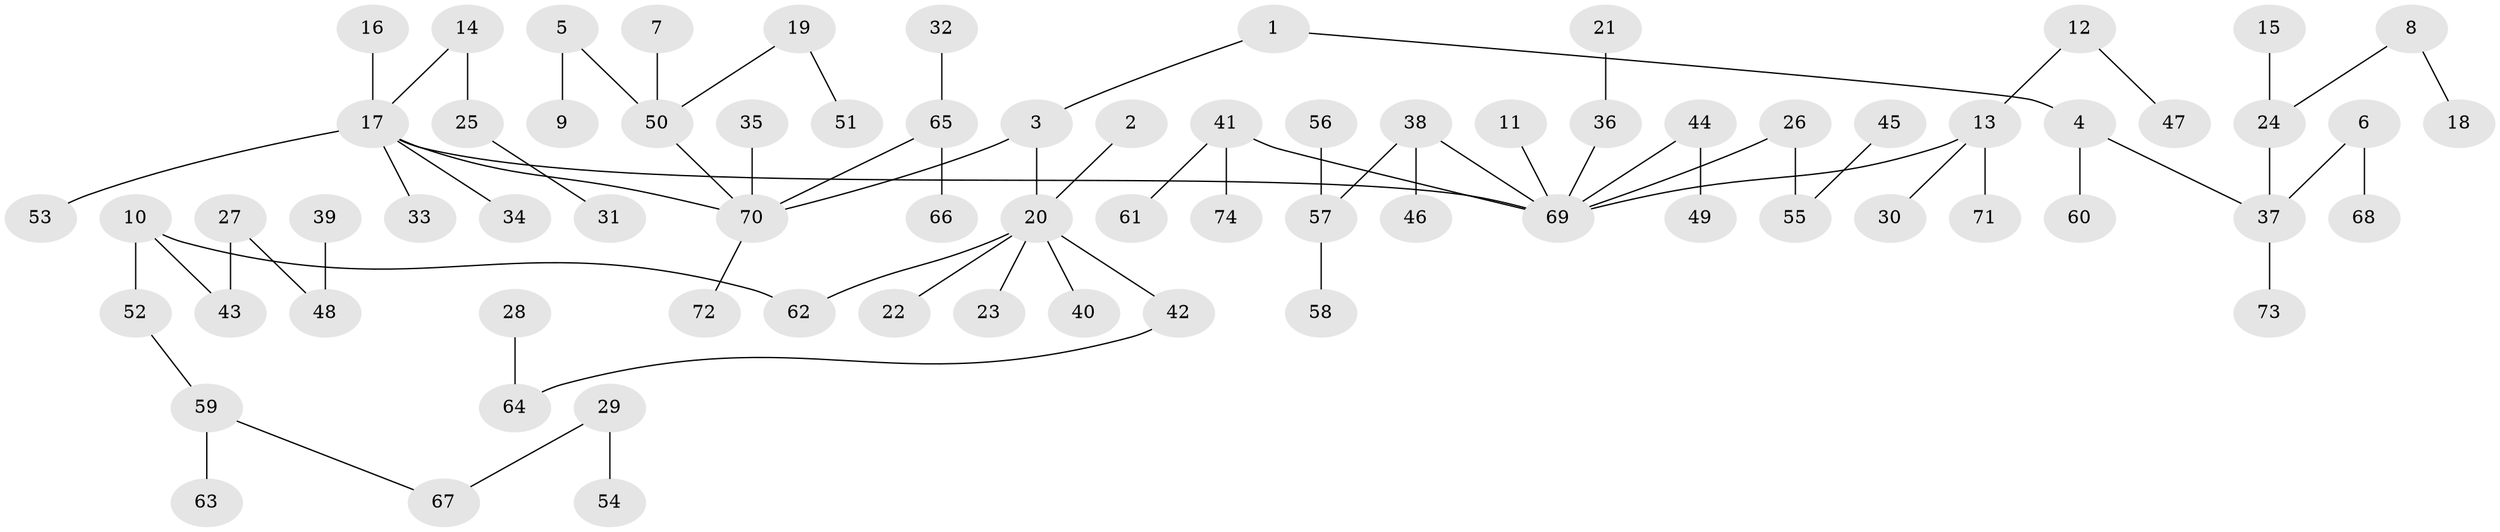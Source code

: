 // original degree distribution, {7: 0.008333333333333333, 4: 0.06666666666666667, 2: 0.21666666666666667, 8: 0.016666666666666666, 3: 0.11666666666666667, 5: 0.025, 1: 0.5416666666666666, 9: 0.008333333333333333}
// Generated by graph-tools (version 1.1) at 2025/37/03/04/25 23:37:16]
// undirected, 74 vertices, 73 edges
graph export_dot {
  node [color=gray90,style=filled];
  1;
  2;
  3;
  4;
  5;
  6;
  7;
  8;
  9;
  10;
  11;
  12;
  13;
  14;
  15;
  16;
  17;
  18;
  19;
  20;
  21;
  22;
  23;
  24;
  25;
  26;
  27;
  28;
  29;
  30;
  31;
  32;
  33;
  34;
  35;
  36;
  37;
  38;
  39;
  40;
  41;
  42;
  43;
  44;
  45;
  46;
  47;
  48;
  49;
  50;
  51;
  52;
  53;
  54;
  55;
  56;
  57;
  58;
  59;
  60;
  61;
  62;
  63;
  64;
  65;
  66;
  67;
  68;
  69;
  70;
  71;
  72;
  73;
  74;
  1 -- 3 [weight=1.0];
  1 -- 4 [weight=1.0];
  2 -- 20 [weight=1.0];
  3 -- 20 [weight=1.0];
  3 -- 70 [weight=1.0];
  4 -- 37 [weight=1.0];
  4 -- 60 [weight=1.0];
  5 -- 9 [weight=1.0];
  5 -- 50 [weight=1.0];
  6 -- 37 [weight=1.0];
  6 -- 68 [weight=1.0];
  7 -- 50 [weight=1.0];
  8 -- 18 [weight=1.0];
  8 -- 24 [weight=1.0];
  10 -- 43 [weight=1.0];
  10 -- 52 [weight=1.0];
  10 -- 62 [weight=1.0];
  11 -- 69 [weight=1.0];
  12 -- 13 [weight=1.0];
  12 -- 47 [weight=1.0];
  13 -- 30 [weight=1.0];
  13 -- 69 [weight=1.0];
  13 -- 71 [weight=1.0];
  14 -- 17 [weight=1.0];
  14 -- 25 [weight=1.0];
  15 -- 24 [weight=1.0];
  16 -- 17 [weight=1.0];
  17 -- 33 [weight=1.0];
  17 -- 34 [weight=1.0];
  17 -- 53 [weight=1.0];
  17 -- 69 [weight=1.0];
  17 -- 70 [weight=1.0];
  19 -- 50 [weight=1.0];
  19 -- 51 [weight=1.0];
  20 -- 22 [weight=1.0];
  20 -- 23 [weight=1.0];
  20 -- 40 [weight=1.0];
  20 -- 42 [weight=1.0];
  20 -- 62 [weight=1.0];
  21 -- 36 [weight=1.0];
  24 -- 37 [weight=1.0];
  25 -- 31 [weight=1.0];
  26 -- 55 [weight=1.0];
  26 -- 69 [weight=1.0];
  27 -- 43 [weight=1.0];
  27 -- 48 [weight=1.0];
  28 -- 64 [weight=1.0];
  29 -- 54 [weight=1.0];
  29 -- 67 [weight=1.0];
  32 -- 65 [weight=1.0];
  35 -- 70 [weight=1.0];
  36 -- 69 [weight=1.0];
  37 -- 73 [weight=1.0];
  38 -- 46 [weight=1.0];
  38 -- 57 [weight=1.0];
  38 -- 69 [weight=1.0];
  39 -- 48 [weight=1.0];
  41 -- 61 [weight=1.0];
  41 -- 69 [weight=1.0];
  41 -- 74 [weight=1.0];
  42 -- 64 [weight=1.0];
  44 -- 49 [weight=1.0];
  44 -- 69 [weight=1.0];
  45 -- 55 [weight=1.0];
  50 -- 70 [weight=1.0];
  52 -- 59 [weight=1.0];
  56 -- 57 [weight=1.0];
  57 -- 58 [weight=1.0];
  59 -- 63 [weight=1.0];
  59 -- 67 [weight=1.0];
  65 -- 66 [weight=1.0];
  65 -- 70 [weight=1.0];
  70 -- 72 [weight=1.0];
}
